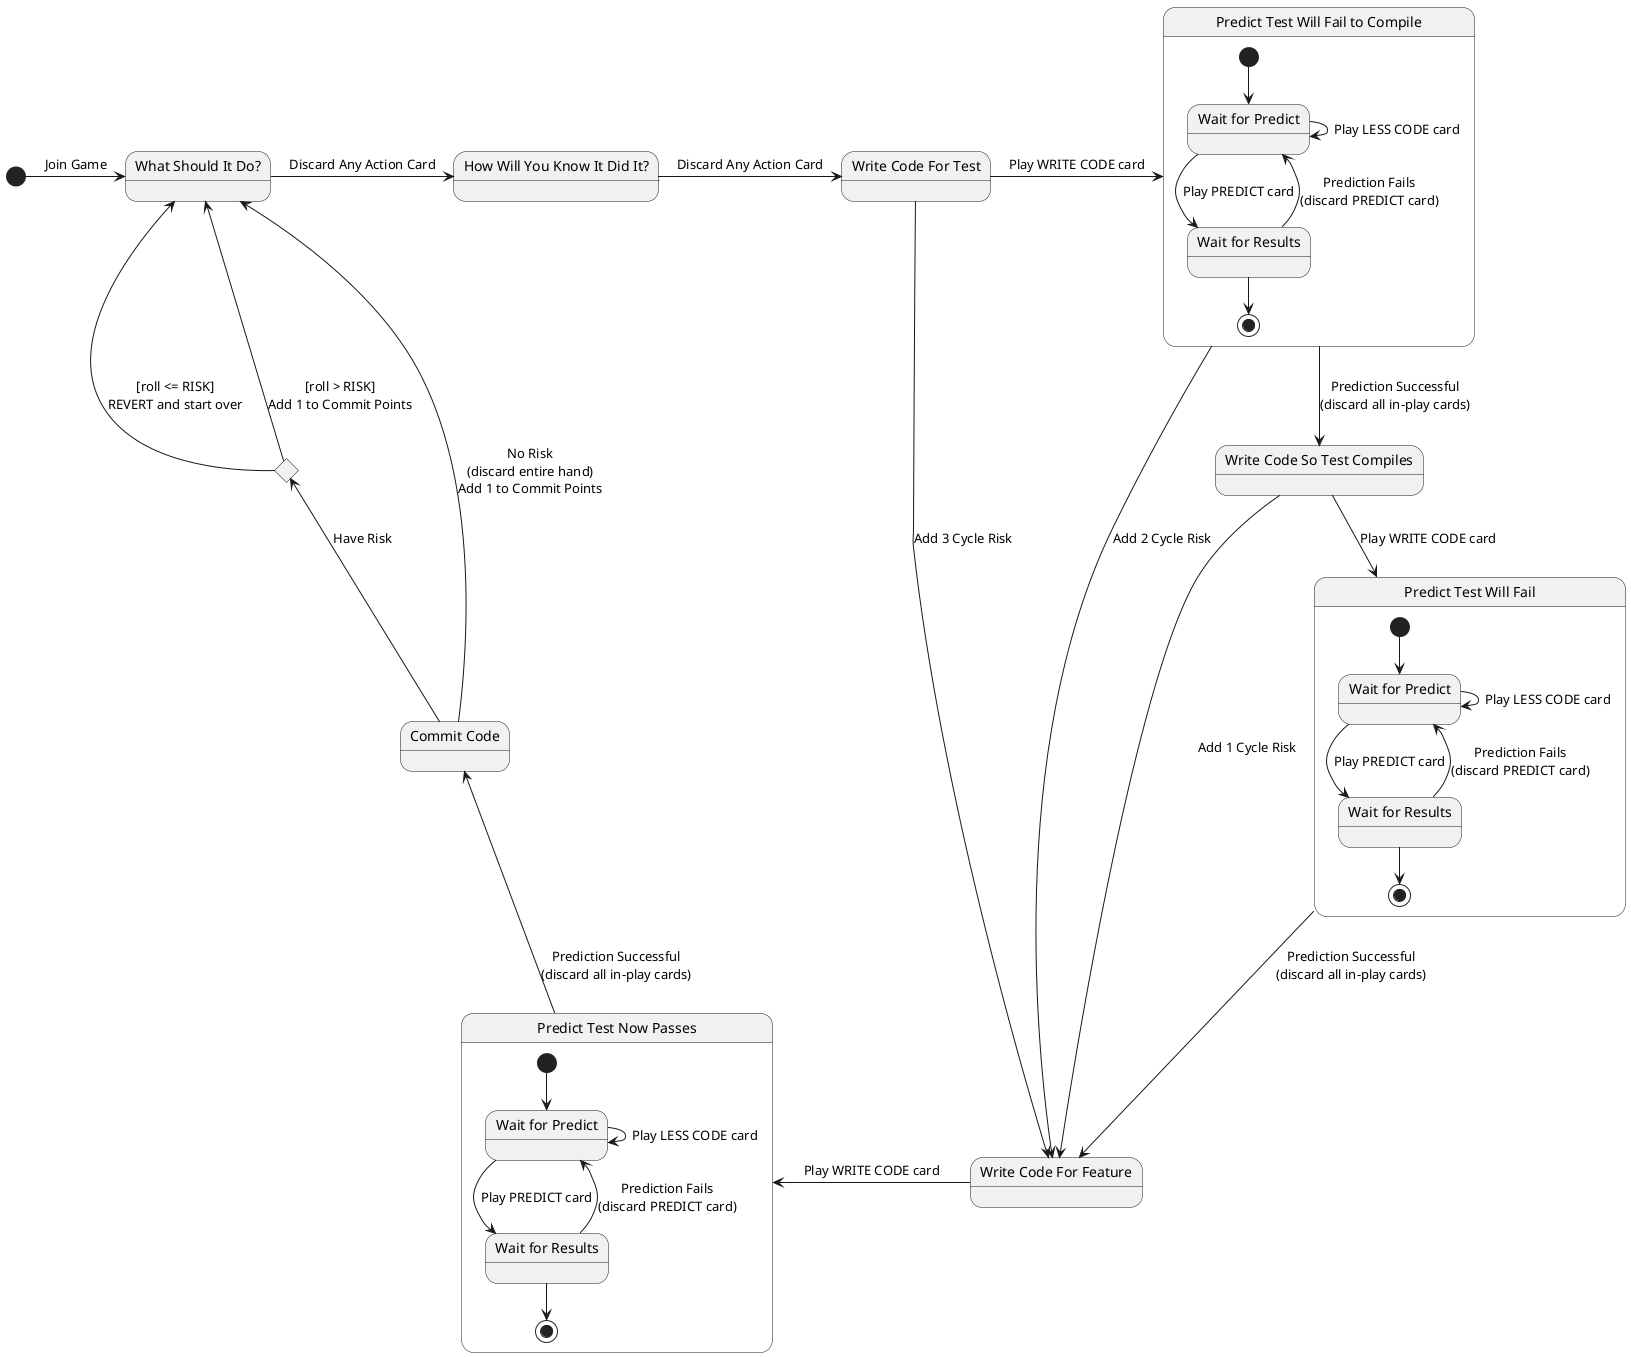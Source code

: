 @startuml

state "What Should It Do?" as what
state "How Will You Know It Did It?" as how
state "Write Code For Test" as for_test
state "Predict Test Will Fail to Compile" as predict_fail_compile
state "Write Code So Test Compiles" as test_compiles
state "Predict Test Will Fail" as predict_test_fail
state "Write Code For Feature" as for_feature
state "Predict Test Now Passes" as predict_test_passes
state "Commit Code" as commit_code

[*] -r-> what : Join Game

what -r-> how : Discard Any Action Card

how -r-> for_test : Discard Any Action Card

for_test -r-> predict_fail_compile : Play WRITE CODE card

for_test --> for_feature : Add 3 Cycle Risk
state predict_fail_compile {
    state "Wait for Predict" as WaitForPredict2
    state "Wait for Results" as WaitForTestResults2
    [*] --> WaitForPredict2
    WaitForPredict2 --> WaitForPredict2 : Play LESS CODE card
    WaitForPredict2 --> WaitForTestResults2 : Play PREDICT card
    WaitForTestResults2 --> WaitForPredict2 : Prediction Fails\n(discard PREDICT card)
    WaitForTestResults2 --> [*]

}

predict_fail_compile --> for_feature : Add 2 Cycle Risk
predict_fail_compile --> test_compiles : Prediction Successful\n(discard all in-play cards)

test_compiles --> for_feature : Add 1 Cycle Risk
test_compiles --> predict_test_fail : Play WRITE CODE card

state predict_test_fail {
    state "Wait for Predict" as WaitForPredict4
    state "Wait for Results" as WaitForTestResults4
    [*] --> WaitForPredict4
    WaitForPredict4 --> WaitForPredict4 : Play LESS CODE card
    WaitForPredict4 --> WaitForTestResults4 : Play PREDICT card
    WaitForTestResults4 --> WaitForPredict4 : Prediction Fails\n(discard PREDICT card)
    WaitForTestResults4 --> [*]

}

predict_test_fail --> for_feature : Prediction Successful\n(discard all in-play cards)

for_feature -l-> predict_test_passes : Play WRITE CODE card

state predict_test_passes {
    state "Wait for Predict" as WaitForPredict5
    state "Wait for Results" as WaitForTestResults5
    [*] --> WaitForPredict5
    WaitForPredict5 --> WaitForPredict5 : Play LESS CODE card
    WaitForPredict5 --> WaitForTestResults5 : Play PREDICT card
    WaitForTestResults5 --> WaitForPredict5 : Prediction Fails\n(discard PREDICT card)
    WaitForTestResults5 --> [*]
}
    predict_test_passes -u-> commit_code : Prediction Successful\n(discard all in-play cards)

state evaluate_risk <<choice>>

commit_code -u-> what : No Risk\n(discard entire hand)\nAdd 1 to Commit Points
commit_code -u-> evaluate_risk : Have Risk

evaluate_risk -u-> what : [roll <= RISK]\nREVERT and start over
evaluate_risk -u-> what : [roll > RISK]\nAdd 1 to Commit Points



@enduml
